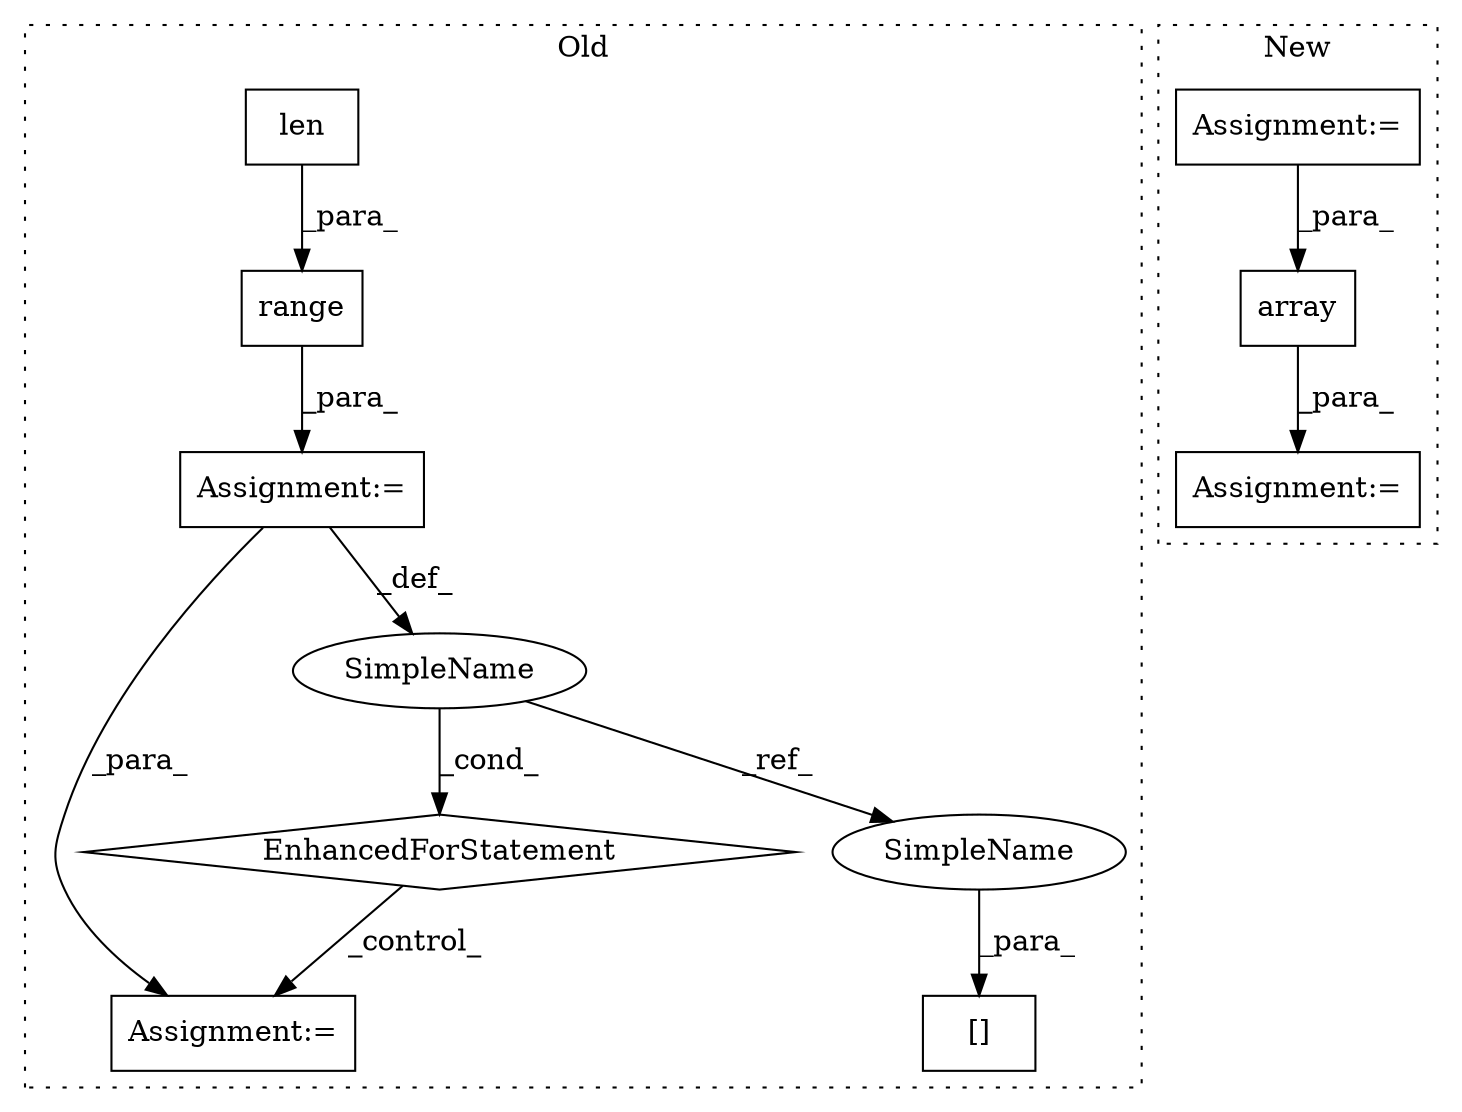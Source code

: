 digraph G {
subgraph cluster0 {
1 [label="len" a="32" s="6570,6584" l="4,1" shape="box"];
5 [label="EnhancedForStatement" a="70" s="6499,6586" l="57,2" shape="diamond"];
6 [label="Assignment:=" a="7" s="6673" l="1" shape="box"];
7 [label="range" a="32" s="6564,6585" l="6,1" shape="box"];
8 [label="[]" a="2" s="6629,6658" l="28,1" shape="box"];
9 [label="SimpleName" a="42" s="6560" l="1" shape="ellipse"];
10 [label="Assignment:=" a="7" s="6499,6586" l="57,2" shape="box"];
11 [label="SimpleName" a="42" s="6657" l="1" shape="ellipse"];
label = "Old";
style="dotted";
}
subgraph cluster1 {
2 [label="array" a="32" s="7607,7659" l="6,1" shape="box"];
3 [label="Assignment:=" a="7" s="7600" l="1" shape="box"];
4 [label="Assignment:=" a="7" s="7198" l="51" shape="box"];
label = "New";
style="dotted";
}
1 -> 7 [label="_para_"];
2 -> 3 [label="_para_"];
4 -> 2 [label="_para_"];
5 -> 6 [label="_control_"];
7 -> 10 [label="_para_"];
9 -> 11 [label="_ref_"];
9 -> 5 [label="_cond_"];
10 -> 6 [label="_para_"];
10 -> 9 [label="_def_"];
11 -> 8 [label="_para_"];
}